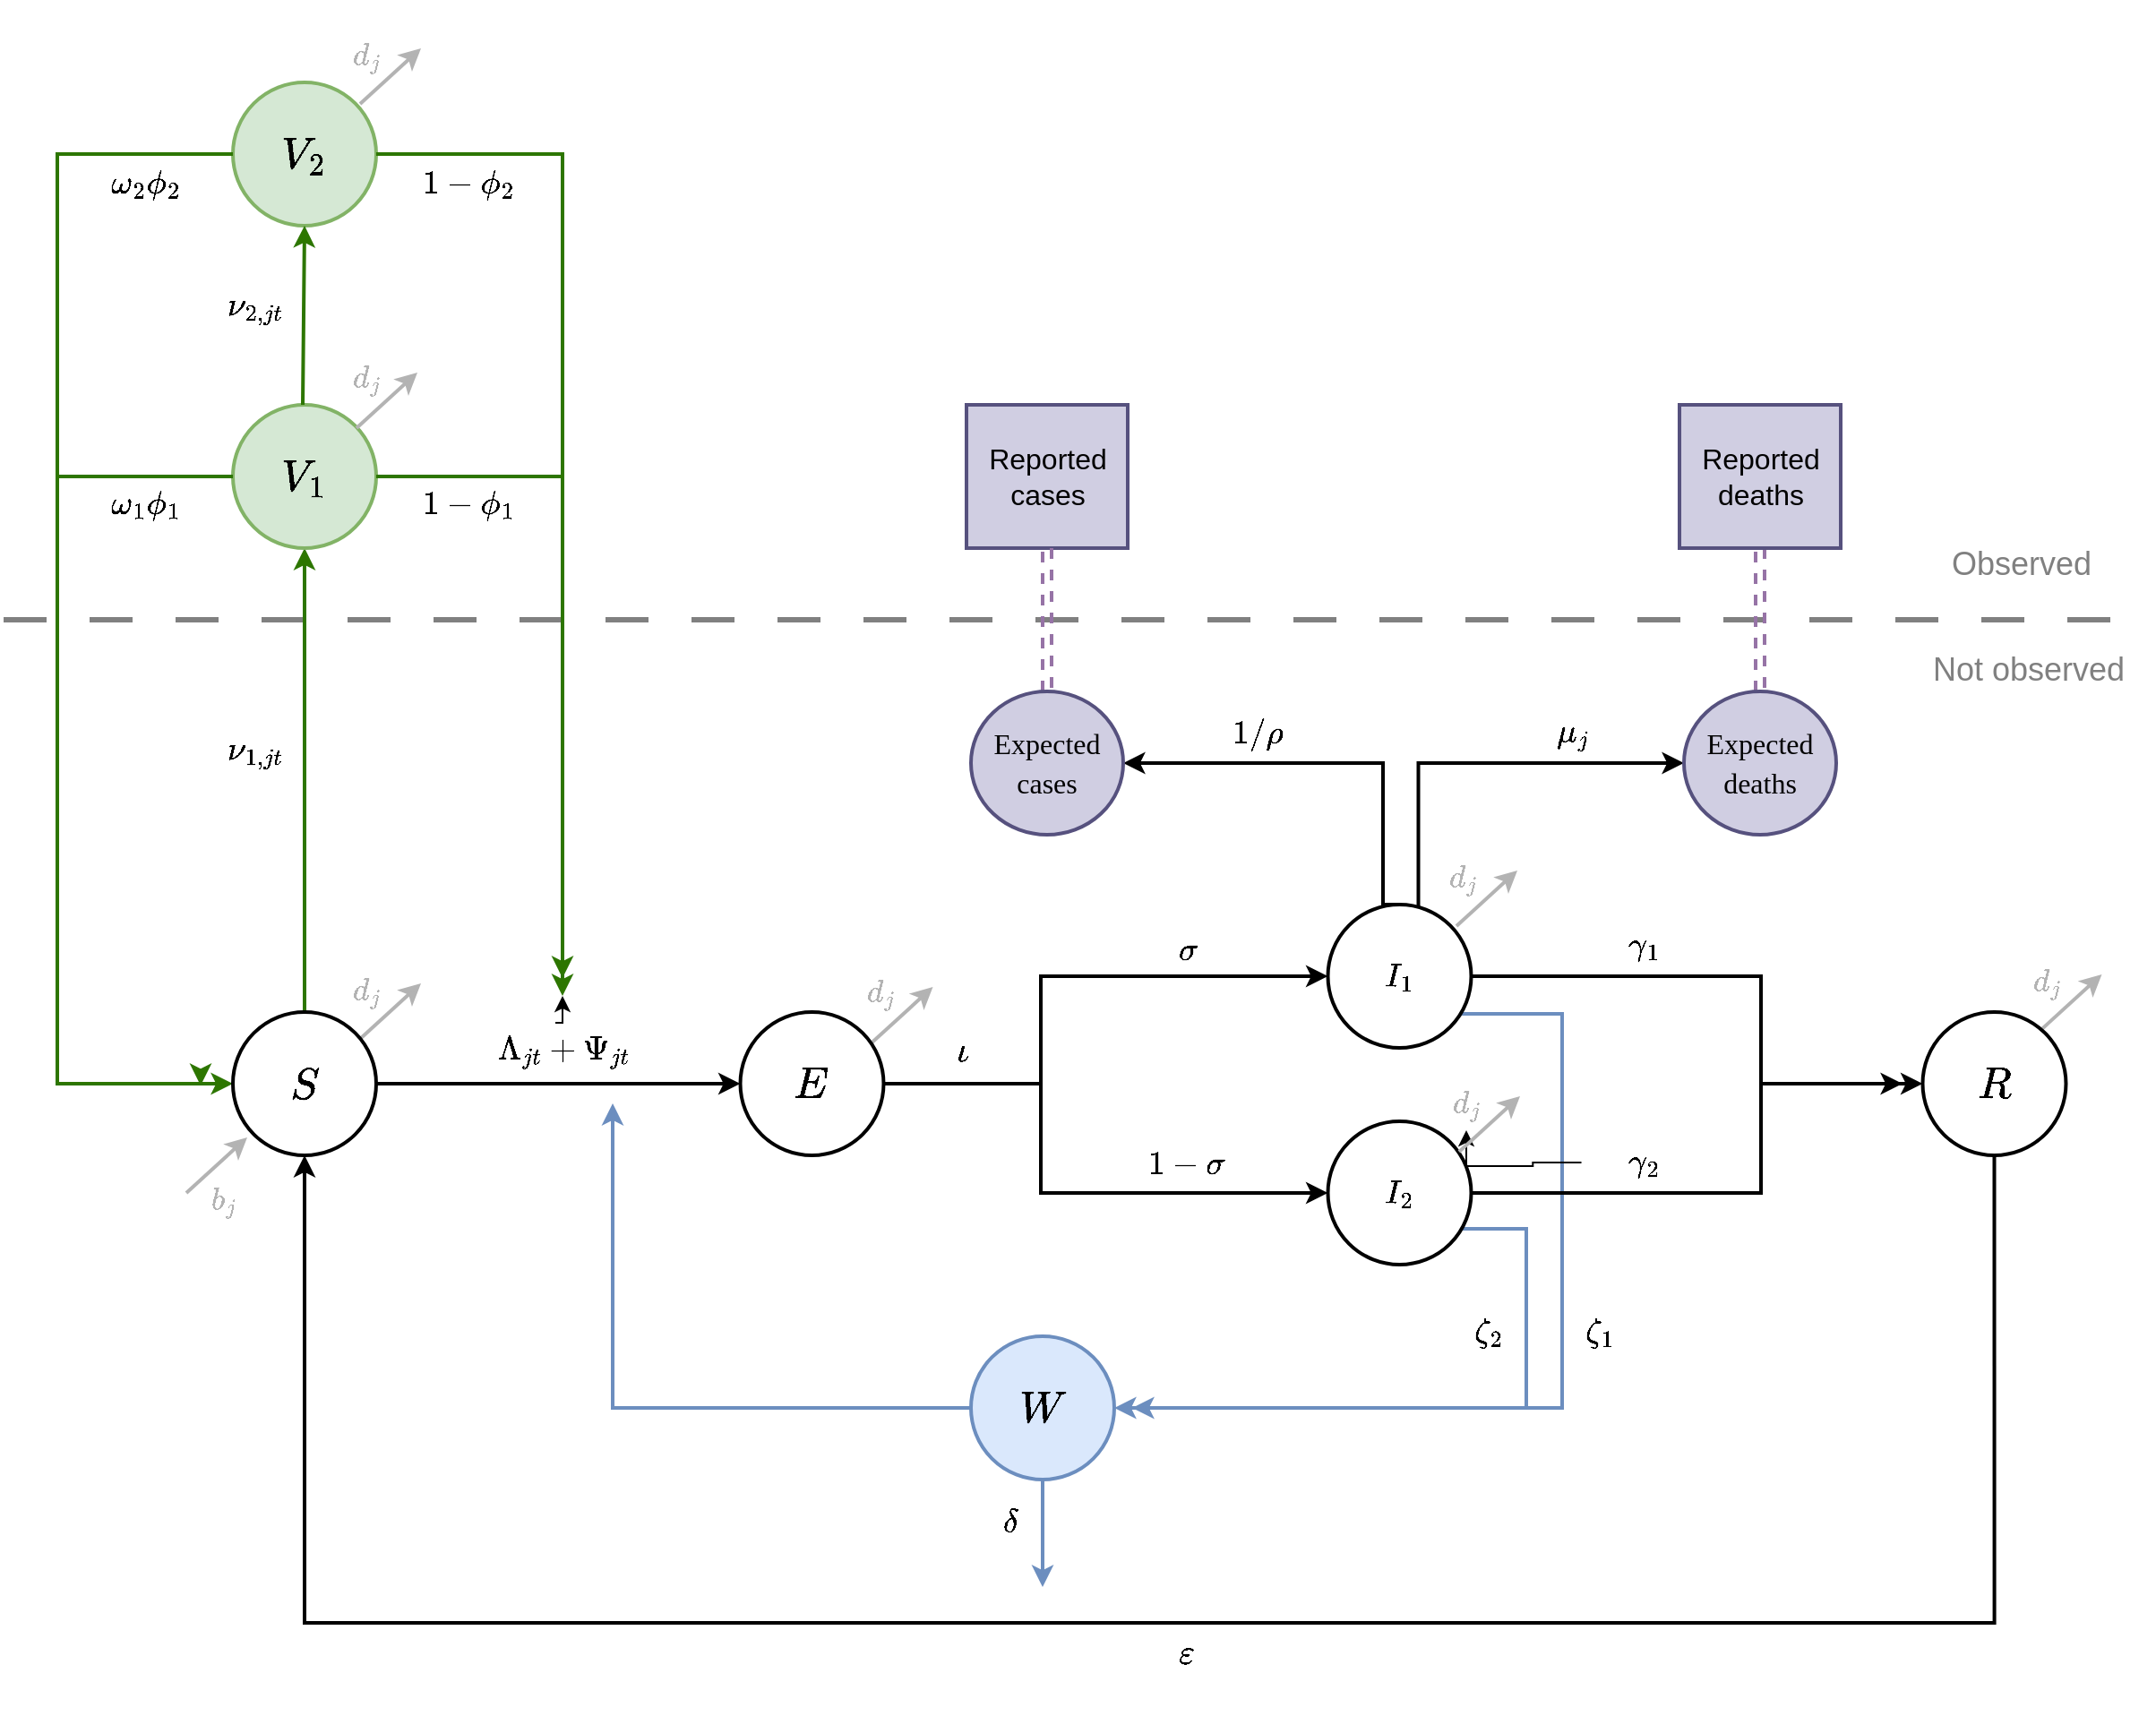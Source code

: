 <mxfile version="24.7.5">
  <diagram name="Page-1" id="SHD7UDlB_XUJz2UPsoch">
    <mxGraphModel dx="635" dy="-8729" grid="1" gridSize="10" guides="1" tooltips="1" connect="1" arrows="1" fold="1" page="1" pageScale="1" pageWidth="850" pageHeight="1100" background="#FFFFFF" math="1" shadow="0">
      <root>
        <mxCell id="0" />
        <mxCell id="1" parent="0" />
        <mxCell id="oLPMuAoCh5_cgTSaJTIH-136" value="" style="endArrow=none;dashed=1;html=1;rounded=0;strokeColor=#808080;dashPattern=8 8;fontColor=#808080;strokeWidth=3;" parent="1" edge="1">
          <mxGeometry width="50" height="50" relative="1" as="geometry">
            <mxPoint x="1340" y="10680" as="sourcePoint" />
            <mxPoint x="2520" y="10680" as="targetPoint" />
          </mxGeometry>
        </mxCell>
        <mxCell id="oLPMuAoCh5_cgTSaJTIH-137" style="edgeStyle=orthogonalEdgeStyle;rounded=0;orthogonalLoop=1;jettySize=auto;html=1;strokeColor=#000000;strokeWidth=2;entryX=0;entryY=0.5;entryDx=0;entryDy=0;exitX=1;exitY=0;exitDx=0;exitDy=0;" parent="1" source="oLPMuAoCh5_cgTSaJTIH-207" target="oLPMuAoCh5_cgTSaJTIH-170" edge="1">
          <mxGeometry relative="1" as="geometry">
            <mxPoint x="2161" y="10810" as="sourcePoint" />
            <mxPoint x="2201" y="10810" as="targetPoint" />
            <Array as="points">
              <mxPoint x="2129.75" y="10851" />
              <mxPoint x="2129.75" y="10760" />
            </Array>
          </mxGeometry>
        </mxCell>
        <mxCell id="oLPMuAoCh5_cgTSaJTIH-138" value="" style="endArrow=classic;html=1;rounded=0;fillColor=#f5f5f5;strokeColor=#B3B3B3;strokeWidth=2;" parent="1" edge="1">
          <mxGeometry width="50" height="50" relative="1" as="geometry">
            <mxPoint x="1539" y="10392" as="sourcePoint" />
            <mxPoint x="1573" y="10361" as="targetPoint" />
          </mxGeometry>
        </mxCell>
        <mxCell id="oLPMuAoCh5_cgTSaJTIH-139" style="edgeStyle=orthogonalEdgeStyle;rounded=0;orthogonalLoop=1;jettySize=auto;html=1;entryX=0.5;entryY=1;entryDx=0;entryDy=0;fillColor=#60a917;strokeColor=#2D7600;strokeWidth=2;" parent="1" source="oLPMuAoCh5_cgTSaJTIH-202" target="oLPMuAoCh5_cgTSaJTIH-142" edge="1">
          <mxGeometry relative="1" as="geometry" />
        </mxCell>
        <mxCell id="oLPMuAoCh5_cgTSaJTIH-140" style="edgeStyle=orthogonalEdgeStyle;rounded=0;orthogonalLoop=1;jettySize=auto;html=1;exitX=1;exitY=0.5;exitDx=0;exitDy=0;strokeColor=#000000;strokeWidth=2;entryX=0;entryY=0.5;entryDx=0;entryDy=0;" parent="1" source="oLPMuAoCh5_cgTSaJTIH-202" target="oLPMuAoCh5_cgTSaJTIH-206" edge="1">
          <mxGeometry relative="1" as="geometry">
            <mxPoint x="1960.75" y="10940" as="sourcePoint" />
            <mxPoint x="1728.25" y="10939" as="targetPoint" />
          </mxGeometry>
        </mxCell>
        <mxCell id="oLPMuAoCh5_cgTSaJTIH-142" value="$$V_1$$" style="ellipse;whiteSpace=wrap;html=1;aspect=fixed;fontSize=24;fontFamily=Verdana;fillColor=#d5e8d4;strokeColor=#82b366;strokeWidth=2;fontColor=#000000;" parent="1" vertex="1">
          <mxGeometry x="1468" y="10560" width="80" height="80" as="geometry" />
        </mxCell>
        <mxCell id="oLPMuAoCh5_cgTSaJTIH-143" style="edgeStyle=orthogonalEdgeStyle;rounded=0;orthogonalLoop=1;jettySize=auto;html=1;exitX=1;exitY=1;exitDx=0;exitDy=0;entryX=1;entryY=0.5;entryDx=0;entryDy=0;fillColor=#dae8fc;strokeColor=#6c8ebf;strokeWidth=2;" parent="1" source="oLPMuAoCh5_cgTSaJTIH-205" target="oLPMuAoCh5_cgTSaJTIH-146" edge="1">
          <mxGeometry relative="1" as="geometry">
            <Array as="points">
              <mxPoint x="2148" y="11020" />
              <mxPoint x="2190" y="11020" />
              <mxPoint x="2190" y="11120" />
            </Array>
          </mxGeometry>
        </mxCell>
        <mxCell id="oLPMuAoCh5_cgTSaJTIH-144" style="edgeStyle=orthogonalEdgeStyle;rounded=0;orthogonalLoop=1;jettySize=auto;html=1;exitX=0.5;exitY=1;exitDx=0;exitDy=0;entryX=0.5;entryY=1;entryDx=0;entryDy=0;strokeColor=#000000;strokeWidth=2;" parent="1" source="oLPMuAoCh5_cgTSaJTIH-204" target="oLPMuAoCh5_cgTSaJTIH-202" edge="1">
          <mxGeometry relative="1" as="geometry">
            <Array as="points">
              <mxPoint x="2451" y="11240" />
              <mxPoint x="1508" y="11240" />
            </Array>
            <mxPoint x="2461" y="10979" as="sourcePoint" />
            <mxPoint x="1301.25" y="10979" as="targetPoint" />
          </mxGeometry>
        </mxCell>
        <mxCell id="oLPMuAoCh5_cgTSaJTIH-145" style="edgeStyle=orthogonalEdgeStyle;rounded=0;orthogonalLoop=1;jettySize=auto;html=1;fillColor=#dae8fc;strokeColor=#6c8ebf;exitX=0;exitY=0.5;exitDx=0;exitDy=0;strokeWidth=2;" parent="1" source="oLPMuAoCh5_cgTSaJTIH-146" edge="1">
          <mxGeometry relative="1" as="geometry">
            <mxPoint x="1680" y="10950" as="targetPoint" />
            <mxPoint x="1914.75" y="11039" as="sourcePoint" />
            <Array as="points">
              <mxPoint x="1680" y="11110" />
              <mxPoint x="1680" y="11000" />
            </Array>
          </mxGeometry>
        </mxCell>
        <mxCell id="oLPMuAoCh5_cgTSaJTIH-146" value="$$W$$" style="ellipse;whiteSpace=wrap;html=1;aspect=fixed;fontSize=24;fontFamily=Verdana;fillColor=#dae8fc;strokeColor=#6c8ebf;strokeWidth=2;fontColor=#000000;" parent="1" vertex="1">
          <mxGeometry x="1880" y="11080" width="80" height="80" as="geometry" />
        </mxCell>
        <mxCell id="oLPMuAoCh5_cgTSaJTIH-147" style="edgeStyle=orthogonalEdgeStyle;rounded=0;orthogonalLoop=1;jettySize=auto;html=1;exitX=0.5;exitY=0;exitDx=0;exitDy=0;shape=link;dashed=1;fillColor=#e1d5e7;strokeColor=#9673a6;strokeWidth=2;entryX=0.5;entryY=1;entryDx=0;entryDy=0;" parent="1" edge="1" target="oLPMuAoCh5_cgTSaJTIH-159" source="oLPMuAoCh5_cgTSaJTIH-170">
          <mxGeometry relative="1" as="geometry">
            <mxPoint x="2319.21" y="10520" as="sourcePoint" />
            <mxPoint x="2319" y="10650" as="targetPoint" />
          </mxGeometry>
        </mxCell>
        <mxCell id="oLPMuAoCh5_cgTSaJTIH-150" value="$$ \nu_{1,jt} $$" style="text;html=1;align=center;verticalAlign=middle;whiteSpace=wrap;rounded=0;rotation=0;fontSize=18;fontFamily=Verdana;fontColor=#000000;strokeWidth=2;" parent="1" vertex="1">
          <mxGeometry x="1461" y="10737.5" width="39" height="30" as="geometry" />
        </mxCell>
        <mxCell id="UCHa1UU7zW6uGpZXuyY--9" style="edgeStyle=orthogonalEdgeStyle;rounded=0;orthogonalLoop=1;jettySize=auto;html=1;" edge="1" parent="1">
          <mxGeometry relative="1" as="geometry">
            <mxPoint x="1652" y="10890" as="targetPoint" />
            <mxPoint x="1648" y="10905" as="sourcePoint" />
          </mxGeometry>
        </mxCell>
        <mxCell id="oLPMuAoCh5_cgTSaJTIH-151" value="$$\Lambda_{jt} + \Psi_{jt} $$" style="text;html=1;align=center;verticalAlign=middle;whiteSpace=wrap;rounded=0;rotation=0;fontSize=18;fontFamily=Verdana;fontColor=#000000;strokeWidth=2;" parent="1" vertex="1">
          <mxGeometry x="1606" y="10905" width="94" height="30" as="geometry" />
        </mxCell>
        <mxCell id="oLPMuAoCh5_cgTSaJTIH-152" value="$$ \gamma_1 $$" style="text;html=1;align=center;verticalAlign=middle;whiteSpace=wrap;rounded=0;rotation=0;fontSize=18;fontFamily=Verdana;fontColor=#000000;strokeWidth=2;" parent="1" vertex="1">
          <mxGeometry x="2220.5" y="10847" width="70" height="30" as="geometry" />
        </mxCell>
        <mxCell id="oLPMuAoCh5_cgTSaJTIH-153" value="$$ \omega_1\phi_1 $$" style="text;html=1;align=center;verticalAlign=middle;whiteSpace=wrap;rounded=0;rotation=0;fontSize=18;fontFamily=Verdana;fontColor=#000000;strokeWidth=2;" parent="1" vertex="1">
          <mxGeometry x="1400" y="10599.5" width="39" height="30" as="geometry" />
        </mxCell>
        <mxCell id="oLPMuAoCh5_cgTSaJTIH-154" value="" style="endArrow=classic;html=1;rounded=0;fillColor=#f5f5f5;strokeColor=#B3B3B3;strokeWidth=2;" parent="1" edge="1">
          <mxGeometry width="50" height="50" relative="1" as="geometry">
            <mxPoint x="1539" y="10914" as="sourcePoint" />
            <mxPoint x="1573" y="10883" as="targetPoint" />
          </mxGeometry>
        </mxCell>
        <mxCell id="oLPMuAoCh5_cgTSaJTIH-155" value="$$ \varepsilon $$" style="text;html=1;align=center;verticalAlign=middle;whiteSpace=wrap;rounded=0;rotation=0;fontSize=19;fontFamily=Verdana;fontColor=#000000;strokeWidth=2;" parent="1" vertex="1">
          <mxGeometry x="1980.75" y="11242" width="39" height="30" as="geometry" />
        </mxCell>
        <mxCell id="oLPMuAoCh5_cgTSaJTIH-156" value="$$ d_j $$" style="text;html=1;align=center;verticalAlign=middle;whiteSpace=wrap;rounded=0;rotation=0;fontSize=17;fontFamily=Verdana;fillColor=none;fontColor=#B3B3B3;strokeColor=none;strokeWidth=2;" parent="1" vertex="1">
          <mxGeometry x="1533" y="10872" width="20" height="30" as="geometry" />
        </mxCell>
        <mxCell id="oLPMuAoCh5_cgTSaJTIH-157" style="edgeStyle=orthogonalEdgeStyle;rounded=0;orthogonalLoop=1;jettySize=auto;html=1;strokeColor=#000000;strokeWidth=2;exitX=0.5;exitY=0;exitDx=0;exitDy=0;entryX=1;entryY=0.5;entryDx=0;entryDy=0;" parent="1" source="oLPMuAoCh5_cgTSaJTIH-207" target="oLPMuAoCh5_cgTSaJTIH-163" edge="1">
          <mxGeometry relative="1" as="geometry">
            <mxPoint x="2081" y="10800" as="sourcePoint" />
            <Array as="points">
              <mxPoint x="2110" y="10839" />
              <mxPoint x="2110" y="10760" />
            </Array>
            <mxPoint x="2080" y="10630" as="targetPoint" />
          </mxGeometry>
        </mxCell>
        <mxCell id="oLPMuAoCh5_cgTSaJTIH-158" value="Reported cases" style="whiteSpace=wrap;html=1;fillColor=#d0cee2;strokeColor=#56517e;strokeWidth=2;fontSize=16;fontColor=#000000;" parent="1" vertex="1">
          <mxGeometry x="1877.5" y="10560" width="90" height="80" as="geometry" />
        </mxCell>
        <mxCell id="oLPMuAoCh5_cgTSaJTIH-159" value="Reported deaths" style="whiteSpace=wrap;html=1;fillColor=#d0cee2;strokeColor=#56517e;strokeWidth=2;fontSize=16;fontColor=#000000;" parent="1" vertex="1">
          <mxGeometry x="2275.5" y="10560" width="90" height="80" as="geometry" />
        </mxCell>
        <mxCell id="oLPMuAoCh5_cgTSaJTIH-160" value="$$ \sigma $$" style="text;html=1;align=center;verticalAlign=middle;whiteSpace=wrap;rounded=0;rotation=0;fontSize=18;fontFamily=Verdana;fontColor=#000000;strokeWidth=2;" parent="1" vertex="1">
          <mxGeometry x="1991" y="10849" width="20" height="30" as="geometry" />
        </mxCell>
        <mxCell id="oLPMuAoCh5_cgTSaJTIH-161" value="$$ 1-\sigma $$" style="text;html=1;align=center;verticalAlign=middle;whiteSpace=wrap;rounded=0;rotation=0;fontSize=18;fontFamily=Verdana;fontColor=#000000;strokeWidth=2;" parent="1" vertex="1">
          <mxGeometry x="1981.75" y="10969" width="37" height="30" as="geometry" />
        </mxCell>
        <mxCell id="oLPMuAoCh5_cgTSaJTIH-162" style="edgeStyle=orthogonalEdgeStyle;rounded=0;orthogonalLoop=1;jettySize=auto;html=1;exitX=0.5;exitY=0;exitDx=0;exitDy=0;entryX=0.5;entryY=1;entryDx=0;entryDy=0;shape=link;dashed=1;fillColor=#e1d5e7;strokeColor=#9673a6;strokeWidth=2;" parent="1" source="oLPMuAoCh5_cgTSaJTIH-163" target="oLPMuAoCh5_cgTSaJTIH-158" edge="1">
          <mxGeometry relative="1" as="geometry" />
        </mxCell>
        <mxCell id="oLPMuAoCh5_cgTSaJTIH-163" value="&lt;span style=&quot;font-size: 16px;&quot;&gt;Expected&lt;/span&gt;&lt;div&gt;&lt;span style=&quot;font-size: 16px;&quot;&gt;cases&lt;/span&gt;&lt;/div&gt;" style="ellipse;whiteSpace=wrap;html=1;fontSize=18;fontFamily=Verdana;fillColor=#d0cee2;strokeColor=#56517e;strokeWidth=2;fontColor=#000000;" parent="1" vertex="1">
          <mxGeometry x="1880" y="10720" width="85" height="80" as="geometry" />
        </mxCell>
        <mxCell id="oLPMuAoCh5_cgTSaJTIH-164" value="$$ 1/\rho $$" style="text;html=1;align=center;verticalAlign=middle;whiteSpace=wrap;rounded=0;rotation=0;fontSize=18;fontFamily=Verdana;fontColor=#000000;strokeWidth=2;" parent="1" vertex="1">
          <mxGeometry x="2030" y="10727.5" width="20" height="30" as="geometry" />
        </mxCell>
        <UserObject label="Not observed" placeholders="1" name="Variable" id="oLPMuAoCh5_cgTSaJTIH-165">
          <mxCell style="text;html=1;strokeColor=none;fillColor=none;align=center;verticalAlign=middle;whiteSpace=wrap;overflow=hidden;fontSize=18;fontColor=#808080;strokeWidth=2;" parent="1" vertex="1">
            <mxGeometry x="2399.5" y="10688.5" width="141" height="39" as="geometry" />
          </mxCell>
        </UserObject>
        <mxCell id="oLPMuAoCh5_cgTSaJTIH-167" value="$$ \zeta_1 $$" style="text;html=1;align=center;verticalAlign=middle;whiteSpace=wrap;rounded=0;rotation=0;fontSize=18;fontFamily=Verdana;fillColor=none;fontColor=#000000;strokeColor=none;strokeWidth=2;" parent="1" vertex="1">
          <mxGeometry x="2220.75" y="11062" width="20" height="30" as="geometry" />
        </mxCell>
        <mxCell id="oLPMuAoCh5_cgTSaJTIH-168" value="" style="endArrow=classic;html=1;rounded=0;fillColor=#f5f5f5;strokeColor=#6C8EBF;strokeWidth=2;exitX=0.5;exitY=1;exitDx=0;exitDy=0;" parent="1" source="oLPMuAoCh5_cgTSaJTIH-146" edge="1">
          <mxGeometry width="50" height="50" relative="1" as="geometry">
            <mxPoint x="1956.25" y="11159" as="sourcePoint" />
            <mxPoint x="1920" y="11220" as="targetPoint" />
          </mxGeometry>
        </mxCell>
        <mxCell id="oLPMuAoCh5_cgTSaJTIH-169" value="$$ \delta $$" style="text;html=1;align=center;verticalAlign=middle;whiteSpace=wrap;rounded=0;rotation=0;fontSize=18;fontFamily=Verdana;fontColor=#000000;strokeWidth=2;" parent="1" vertex="1">
          <mxGeometry x="1876" y="11169" width="51.5" height="30" as="geometry" />
        </mxCell>
        <mxCell id="oLPMuAoCh5_cgTSaJTIH-170" value="&lt;div style=&quot;&quot;&gt;&lt;font style=&quot;font-size: 16px;&quot;&gt;Expected&lt;/font&gt;&lt;/div&gt;&lt;div style=&quot;&quot;&gt;&lt;font style=&quot;font-size: 16px;&quot;&gt;deaths&lt;/font&gt;&lt;/div&gt;" style="ellipse;whiteSpace=wrap;html=1;fontSize=18;fontFamily=Verdana;fillColor=#d0cee2;strokeColor=#56517e;strokeWidth=2;fontColor=#000000;" parent="1" vertex="1">
          <mxGeometry x="2278" y="10720" width="85" height="80" as="geometry" />
        </mxCell>
        <mxCell id="oLPMuAoCh5_cgTSaJTIH-171" value="$$b_j$$" style="text;html=1;align=center;verticalAlign=middle;whiteSpace=wrap;rounded=0;rotation=0;fontSize=17;fontFamily=Verdana;fillColor=none;fontColor=#B3B3B3;strokeColor=none;strokeWidth=2;" parent="1" vertex="1">
          <mxGeometry x="1453" y="10989" width="20" height="30" as="geometry" />
        </mxCell>
        <mxCell id="oLPMuAoCh5_cgTSaJTIH-172" value="" style="endArrow=classic;html=1;rounded=0;fillColor=#f5f5f5;strokeColor=#B3B3B3;strokeWidth=2;" parent="1" edge="1">
          <mxGeometry width="50" height="50" relative="1" as="geometry">
            <mxPoint x="1442" y="11000" as="sourcePoint" />
            <mxPoint x="1476" y="10969" as="targetPoint" />
          </mxGeometry>
        </mxCell>
        <mxCell id="oLPMuAoCh5_cgTSaJTIH-173" value="$$ d_j $$" style="text;html=1;align=center;verticalAlign=middle;whiteSpace=wrap;rounded=0;rotation=0;fontSize=17;fontFamily=Verdana;fillColor=none;fontColor=#B3B3B3;strokeColor=none;strokeWidth=2;" parent="1" vertex="1">
          <mxGeometry x="1533" y="10530" width="20" height="30" as="geometry" />
        </mxCell>
        <mxCell id="oLPMuAoCh5_cgTSaJTIH-174" value="" style="endArrow=classic;html=1;rounded=0;fillColor=#f5f5f5;strokeColor=#B3B3B3;strokeWidth=2;" parent="1" edge="1">
          <mxGeometry width="50" height="50" relative="1" as="geometry">
            <mxPoint x="1537" y="10573" as="sourcePoint" />
            <mxPoint x="1571" y="10542" as="targetPoint" />
          </mxGeometry>
        </mxCell>
        <mxCell id="oLPMuAoCh5_cgTSaJTIH-177" value="$$V_2$$" style="ellipse;whiteSpace=wrap;html=1;aspect=fixed;fontSize=24;fontFamily=Verdana;fillColor=#d5e8d4;strokeColor=#82b366;strokeWidth=2;fontColor=#000000;" parent="1" vertex="1">
          <mxGeometry x="1468" y="10380" width="80" height="80" as="geometry" />
        </mxCell>
        <mxCell id="oLPMuAoCh5_cgTSaJTIH-178" style="edgeStyle=orthogonalEdgeStyle;rounded=0;orthogonalLoop=1;jettySize=auto;html=1;fillColor=#60a917;strokeColor=#2D7600;strokeWidth=2;entryX=0.5;entryY=1;entryDx=0;entryDy=0;" parent="1" target="oLPMuAoCh5_cgTSaJTIH-177" edge="1">
          <mxGeometry relative="1" as="geometry">
            <mxPoint x="1507" y="10560" as="sourcePoint" />
            <mxPoint x="1507" y="10500" as="targetPoint" />
          </mxGeometry>
        </mxCell>
        <mxCell id="oLPMuAoCh5_cgTSaJTIH-181" value="$$ d_j $$" style="text;html=1;align=center;verticalAlign=middle;whiteSpace=wrap;rounded=0;rotation=0;fontSize=17;fontFamily=Verdana;fillColor=none;fontColor=#B3B3B3;strokeColor=none;strokeWidth=2;" parent="1" vertex="1">
          <mxGeometry x="1533" y="10350" width="20" height="30" as="geometry" />
        </mxCell>
        <mxCell id="oLPMuAoCh5_cgTSaJTIH-182" value="$$ \omega_2\phi_2 $$" style="text;html=1;align=center;verticalAlign=middle;whiteSpace=wrap;rounded=0;rotation=0;fontSize=18;fontFamily=Verdana;fontColor=#000000;strokeWidth=2;" parent="1" vertex="1">
          <mxGeometry x="1400" y="10430" width="39" height="11" as="geometry" />
        </mxCell>
        <mxCell id="oLPMuAoCh5_cgTSaJTIH-183" value="$$ d_j $$" style="text;html=1;align=center;verticalAlign=middle;whiteSpace=wrap;rounded=0;rotation=0;fontSize=17;fontFamily=Verdana;fillColor=none;fontColor=#B3B3B3;strokeColor=none;strokeWidth=2;" parent="1" vertex="1">
          <mxGeometry x="1819.75" y="10873" width="20" height="30" as="geometry" />
        </mxCell>
        <mxCell id="oLPMuAoCh5_cgTSaJTIH-184" value="" style="endArrow=classic;html=1;rounded=0;fillColor=#f5f5f5;strokeColor=#B3B3B3;strokeWidth=2;" parent="1" edge="1">
          <mxGeometry width="50" height="50" relative="1" as="geometry">
            <mxPoint x="1824.75" y="10916" as="sourcePoint" />
            <mxPoint x="1858.75" y="10885" as="targetPoint" />
          </mxGeometry>
        </mxCell>
        <mxCell id="oLPMuAoCh5_cgTSaJTIH-186" value="$$ \iota $$" style="text;html=1;align=center;verticalAlign=middle;whiteSpace=wrap;rounded=0;rotation=0;fontSize=19;fontFamily=Verdana;fontColor=#000000;strokeWidth=2;" parent="1" vertex="1">
          <mxGeometry x="1840" y="10906" width="70" height="30" as="geometry" />
        </mxCell>
        <mxCell id="oLPMuAoCh5_cgTSaJTIH-187" value="$$ \nu_{2,jt} $$" style="text;html=1;align=center;verticalAlign=middle;whiteSpace=wrap;rounded=0;rotation=0;fontSize=18;fontFamily=Verdana;fontColor=#000000;strokeWidth=2;" parent="1" vertex="1">
          <mxGeometry x="1461" y="10490" width="39" height="30" as="geometry" />
        </mxCell>
        <mxCell id="oLPMuAoCh5_cgTSaJTIH-188" style="edgeStyle=orthogonalEdgeStyle;rounded=0;orthogonalLoop=1;jettySize=auto;html=1;exitX=1;exitY=0.5;exitDx=0;exitDy=0;entryX=0;entryY=0.5;entryDx=0;entryDy=0;strokeWidth=2;strokeColor=#000000;" parent="1" target="oLPMuAoCh5_cgTSaJTIH-205" edge="1">
          <mxGeometry relative="1" as="geometry">
            <mxPoint x="1835.25" y="10939" as="sourcePoint" />
            <mxPoint x="2005.25" y="10873" as="targetPoint" />
            <Array as="points">
              <mxPoint x="1919" y="10939" />
              <mxPoint x="1919" y="11000" />
            </Array>
          </mxGeometry>
        </mxCell>
        <mxCell id="oLPMuAoCh5_cgTSaJTIH-189" style="edgeStyle=orthogonalEdgeStyle;rounded=0;orthogonalLoop=1;jettySize=auto;html=1;exitX=1;exitY=0.5;exitDx=0;exitDy=0;strokeWidth=2;strokeColor=#000000;entryX=0;entryY=0.5;entryDx=0;entryDy=0;" parent="1" source="oLPMuAoCh5_cgTSaJTIH-206" target="oLPMuAoCh5_cgTSaJTIH-207" edge="1">
          <mxGeometry relative="1" as="geometry">
            <mxPoint x="1835.25" y="10939" as="sourcePoint" />
            <mxPoint x="1978.25" y="10920" as="targetPoint" />
            <Array as="points">
              <mxPoint x="1919" y="10939" />
              <mxPoint x="1919" y="10879" />
            </Array>
          </mxGeometry>
        </mxCell>
        <mxCell id="oLPMuAoCh5_cgTSaJTIH-190" style="edgeStyle=orthogonalEdgeStyle;rounded=0;orthogonalLoop=1;jettySize=auto;html=1;exitX=1;exitY=1;exitDx=0;exitDy=0;fillColor=#dae8fc;strokeColor=#6c8ebf;strokeWidth=2;" parent="1" source="oLPMuAoCh5_cgTSaJTIH-207" edge="1">
          <mxGeometry relative="1" as="geometry">
            <mxPoint x="2081.034" y="10917.284" as="sourcePoint" />
            <mxPoint x="1970" y="11120" as="targetPoint" />
            <Array as="points">
              <mxPoint x="2148" y="10900" />
              <mxPoint x="2210" y="10900" />
              <mxPoint x="2210" y="11120" />
            </Array>
          </mxGeometry>
        </mxCell>
        <mxCell id="oLPMuAoCh5_cgTSaJTIH-191" value="$$ \zeta_2 $$" style="text;html=1;align=center;verticalAlign=middle;whiteSpace=wrap;rounded=0;rotation=0;fontSize=18;fontFamily=Verdana;fillColor=none;fontColor=#000000;strokeColor=none;strokeWidth=2;" parent="1" vertex="1">
          <mxGeometry x="2159.25" y="11062" width="20" height="30" as="geometry" />
        </mxCell>
        <mxCell id="oLPMuAoCh5_cgTSaJTIH-192" style="edgeStyle=orthogonalEdgeStyle;rounded=0;orthogonalLoop=1;jettySize=auto;html=1;exitX=1;exitY=0.5;exitDx=0;exitDy=0;strokeWidth=2;strokeColor=#000000;entryX=0;entryY=0.5;entryDx=0;entryDy=0;" parent="1" source="oLPMuAoCh5_cgTSaJTIH-207" target="oLPMuAoCh5_cgTSaJTIH-204" edge="1">
          <mxGeometry relative="1" as="geometry">
            <mxPoint x="2175.75" y="10890" as="sourcePoint" />
            <mxPoint x="2381.25" y="10960" as="targetPoint" />
            <Array as="points">
              <mxPoint x="2321" y="10879" />
              <mxPoint x="2321" y="10939" />
            </Array>
          </mxGeometry>
        </mxCell>
        <mxCell id="oLPMuAoCh5_cgTSaJTIH-193" style="edgeStyle=orthogonalEdgeStyle;rounded=0;orthogonalLoop=1;jettySize=auto;html=1;exitX=1;exitY=0.5;exitDx=0;exitDy=0;strokeWidth=2;strokeColor=#000000;" parent="1" source="oLPMuAoCh5_cgTSaJTIH-205" edge="1">
          <mxGeometry relative="1" as="geometry">
            <mxPoint x="2169.25" y="10899" as="sourcePoint" />
            <mxPoint x="2400" y="10939" as="targetPoint" />
            <Array as="points">
              <mxPoint x="2321" y="11000" />
              <mxPoint x="2321" y="10939" />
            </Array>
          </mxGeometry>
        </mxCell>
        <mxCell id="oLPMuAoCh5_cgTSaJTIH-194" value="$$ d_j $$" style="text;html=1;align=center;verticalAlign=middle;whiteSpace=wrap;rounded=0;rotation=0;fontSize=17;fontFamily=Verdana;fillColor=none;fontColor=#B3B3B3;strokeColor=none;strokeWidth=2;" parent="1" vertex="1">
          <mxGeometry x="2471.25" y="10867" width="20" height="30" as="geometry" />
        </mxCell>
        <mxCell id="oLPMuAoCh5_cgTSaJTIH-195" value="" style="endArrow=classic;html=1;rounded=0;fillColor=#f5f5f5;strokeColor=#B3B3B3;strokeWidth=2;" parent="1" edge="1">
          <mxGeometry width="50" height="50" relative="1" as="geometry">
            <mxPoint x="2477.25" y="10909" as="sourcePoint" />
            <mxPoint x="2511.25" y="10878" as="targetPoint" />
          </mxGeometry>
        </mxCell>
        <mxCell id="oLPMuAoCh5_cgTSaJTIH-215" value="" style="edgeStyle=orthogonalEdgeStyle;rounded=0;orthogonalLoop=1;jettySize=auto;html=1;" parent="1" source="oLPMuAoCh5_cgTSaJTIH-196" target="oLPMuAoCh5_cgTSaJTIH-213" edge="1">
          <mxGeometry relative="1" as="geometry" />
        </mxCell>
        <mxCell id="oLPMuAoCh5_cgTSaJTIH-196" value="$$ \gamma_2 $$" style="text;html=1;align=center;verticalAlign=middle;whiteSpace=wrap;rounded=0;rotation=0;fontSize=18;fontFamily=Verdana;fontColor=#000000;strokeWidth=2;" parent="1" vertex="1">
          <mxGeometry x="2220.75" y="10968" width="70" height="30" as="geometry" />
        </mxCell>
        <UserObject label="Observed" placeholders="1" name="Variable" id="oLPMuAoCh5_cgTSaJTIH-198">
          <mxCell style="text;html=1;strokeColor=none;fillColor=none;align=center;verticalAlign=middle;whiteSpace=wrap;overflow=hidden;fontSize=18;fontColor=#808080;strokeWidth=2;" parent="1" vertex="1">
            <mxGeometry x="2396" y="10629.5" width="141" height="39" as="geometry" />
          </mxCell>
        </UserObject>
        <mxCell id="oLPMuAoCh5_cgTSaJTIH-199" value="" style="edgeStyle=orthogonalEdgeStyle;rounded=0;orthogonalLoop=1;jettySize=auto;html=1;shape=link;dashed=1;strokeColor=none;strokeWidth=2;" parent="1" edge="1">
          <mxGeometry relative="1" as="geometry">
            <mxPoint x="2209.467" y="10760" as="targetPoint" />
            <mxPoint x="2200.75" y="10784" as="sourcePoint" />
          </mxGeometry>
        </mxCell>
        <mxCell id="oLPMuAoCh5_cgTSaJTIH-200" style="edgeStyle=orthogonalEdgeStyle;rounded=0;orthogonalLoop=1;jettySize=auto;html=1;fillColor=#60a917;strokeColor=#2D7600;strokeWidth=2;exitX=0;exitY=0.5;exitDx=0;exitDy=0;" parent="1" source="oLPMuAoCh5_cgTSaJTIH-142" edge="1">
          <mxGeometry relative="1" as="geometry">
            <mxPoint x="1452.95" y="10562.5" as="sourcePoint" />
            <mxPoint x="1450" y="10940" as="targetPoint" />
            <Array as="points">
              <mxPoint x="1370" y="10600" />
              <mxPoint x="1370" y="10939" />
            </Array>
          </mxGeometry>
        </mxCell>
        <mxCell id="oLPMuAoCh5_cgTSaJTIH-201" style="edgeStyle=orthogonalEdgeStyle;rounded=0;orthogonalLoop=1;jettySize=auto;html=1;fillColor=#60a917;strokeColor=#2D7600;strokeWidth=2;exitX=0;exitY=0.5;exitDx=0;exitDy=0;" parent="1" source="oLPMuAoCh5_cgTSaJTIH-177" target="oLPMuAoCh5_cgTSaJTIH-202" edge="1">
          <mxGeometry relative="1" as="geometry">
            <mxPoint x="1444.6" y="10554" as="sourcePoint" />
            <mxPoint x="1440.75" y="10934" as="targetPoint" />
            <Array as="points">
              <mxPoint x="1370" y="10420" />
              <mxPoint x="1370" y="10939" />
            </Array>
          </mxGeometry>
        </mxCell>
        <mxCell id="oLPMuAoCh5_cgTSaJTIH-202" value="$$S$$" style="ellipse;whiteSpace=wrap;html=1;aspect=fixed;fontSize=24;fontFamily=Verdana;fillColor=#FFFFFF;strokeColor=#000000;fontColor=#000000;strokeWidth=2;" parent="1" vertex="1">
          <mxGeometry x="1468" y="10899" width="80" height="80" as="geometry" />
        </mxCell>
        <mxCell id="oLPMuAoCh5_cgTSaJTIH-204" value="$$R$$" style="ellipse;whiteSpace=wrap;html=1;aspect=fixed;fontSize=24;fontFamily=Verdana;fillColor=#FFFFFF;strokeColor=#000000;fontColor=#000000;strokeWidth=2;" parent="1" vertex="1">
          <mxGeometry x="2411.25" y="10899" width="80" height="80" as="geometry" />
        </mxCell>
        <mxCell id="oLPMuAoCh5_cgTSaJTIH-205" value="&lt;div style=&quot;font-size: 18px;&quot;&gt;$$I_2$$&lt;/div&gt;" style="ellipse;whiteSpace=wrap;html=1;aspect=fixed;fontSize=18;fontFamily=Verdana;fillColor=#FFFFFF;strokeColor=#000000;strokeWidth=2;fontColor=#000000;" parent="1" vertex="1">
          <mxGeometry x="2079.25" y="10960" width="80" height="80" as="geometry" />
        </mxCell>
        <mxCell id="oLPMuAoCh5_cgTSaJTIH-206" value="$$E$$" style="ellipse;whiteSpace=wrap;html=1;aspect=fixed;fontSize=24;fontFamily=Verdana;fillColor=#FFFFFF;strokeColor=#000000;fontColor=#000000;strokeWidth=2;" parent="1" vertex="1">
          <mxGeometry x="1751.25" y="10899" width="80" height="80" as="geometry" />
        </mxCell>
        <mxCell id="oLPMuAoCh5_cgTSaJTIH-207" value="&lt;div style=&quot;font-size: 18px;&quot;&gt;$$I_1$$&lt;/div&gt;" style="ellipse;whiteSpace=wrap;html=1;aspect=fixed;fontSize=18;fontFamily=Verdana;fillColor=#FFFFFF;strokeColor=#000000;strokeWidth=2;fontColor=#000000;" parent="1" vertex="1">
          <mxGeometry x="2079.25" y="10839" width="80" height="80" as="geometry" />
        </mxCell>
        <mxCell id="oLPMuAoCh5_cgTSaJTIH-208" value="$$ \mu_j $$" style="text;html=1;align=center;verticalAlign=middle;whiteSpace=wrap;rounded=0;rotation=0;fontSize=18;fontFamily=Verdana;fontColor=#000000;strokeWidth=2;" parent="1" vertex="1">
          <mxGeometry x="2205.5" y="10727.5" width="20" height="30" as="geometry" />
        </mxCell>
        <mxCell id="oLPMuAoCh5_cgTSaJTIH-209" value="$$ d_j $$" style="text;html=1;align=center;verticalAlign=middle;whiteSpace=wrap;rounded=0;rotation=0;fontSize=17;fontFamily=Verdana;fillColor=none;fontColor=#B3B3B3;strokeColor=none;strokeWidth=2;fontStyle=1" parent="1" vertex="1">
          <mxGeometry x="2145" y="10809" width="20" height="30" as="geometry" />
        </mxCell>
        <mxCell id="oLPMuAoCh5_cgTSaJTIH-210" value="" style="endArrow=classic;html=1;rounded=0;fillColor=#f5f5f5;strokeColor=#B3B3B3;strokeWidth=2;fontStyle=1" parent="1" edge="1">
          <mxGeometry width="50" height="50" relative="1" as="geometry">
            <mxPoint x="2151" y="10851" as="sourcePoint" />
            <mxPoint x="2185" y="10820" as="targetPoint" />
          </mxGeometry>
        </mxCell>
        <mxCell id="oLPMuAoCh5_cgTSaJTIH-213" value="$$ d_j $$" style="text;html=1;align=center;verticalAlign=middle;whiteSpace=wrap;rounded=0;rotation=0;fontSize=17;fontFamily=Verdana;fillColor=none;fontColor=#B3B3B3;strokeColor=none;strokeWidth=2;fontStyle=1" parent="1" vertex="1">
          <mxGeometry x="2146.5" y="10935" width="20" height="30" as="geometry" />
        </mxCell>
        <mxCell id="oLPMuAoCh5_cgTSaJTIH-214" value="" style="endArrow=classic;html=1;rounded=0;fillColor=#f5f5f5;strokeColor=#B3B3B3;strokeWidth=2;fontStyle=1" parent="1" edge="1">
          <mxGeometry width="50" height="50" relative="1" as="geometry">
            <mxPoint x="2152.5" y="10977" as="sourcePoint" />
            <mxPoint x="2186.5" y="10946" as="targetPoint" />
          </mxGeometry>
        </mxCell>
        <mxCell id="UCHa1UU7zW6uGpZXuyY--1" style="edgeStyle=orthogonalEdgeStyle;rounded=0;orthogonalLoop=1;jettySize=auto;html=1;fillColor=#60a917;strokeColor=#2D7600;strokeWidth=2;exitX=1;exitY=0.5;exitDx=0;exitDy=0;" edge="1" parent="1" source="oLPMuAoCh5_cgTSaJTIH-142">
          <mxGeometry relative="1" as="geometry">
            <mxPoint x="1478" y="10570" as="sourcePoint" />
            <mxPoint x="1652" y="10890" as="targetPoint" />
            <Array as="points">
              <mxPoint x="1652" y="10600" />
            </Array>
          </mxGeometry>
        </mxCell>
        <mxCell id="UCHa1UU7zW6uGpZXuyY--4" style="edgeStyle=orthogonalEdgeStyle;rounded=0;orthogonalLoop=1;jettySize=auto;html=1;fillColor=#60a917;strokeColor=#2D7600;strokeWidth=2;exitX=1;exitY=0.5;exitDx=0;exitDy=0;" edge="1" parent="1" source="oLPMuAoCh5_cgTSaJTIH-177">
          <mxGeometry relative="1" as="geometry">
            <mxPoint x="1548" y="10409" as="sourcePoint" />
            <mxPoint x="1652" y="10880" as="targetPoint" />
            <Array as="points">
              <mxPoint x="1652" y="10420" />
            </Array>
          </mxGeometry>
        </mxCell>
        <mxCell id="UCHa1UU7zW6uGpZXuyY--5" value="$$1-\phi_2$$" style="text;html=1;align=center;verticalAlign=middle;whiteSpace=wrap;rounded=0;rotation=0;fontSize=18;fontFamily=Verdana;fontColor=#000000;strokeWidth=2;" vertex="1" parent="1">
          <mxGeometry x="1580" y="10430" width="39" height="11" as="geometry" />
        </mxCell>
        <mxCell id="UCHa1UU7zW6uGpZXuyY--8" value="$$1-\phi_1$$" style="text;html=1;align=center;verticalAlign=middle;whiteSpace=wrap;rounded=0;rotation=0;fontSize=18;fontFamily=Verdana;fontColor=#000000;strokeWidth=2;" vertex="1" parent="1">
          <mxGeometry x="1580" y="10609" width="39" height="11" as="geometry" />
        </mxCell>
      </root>
    </mxGraphModel>
  </diagram>
</mxfile>
